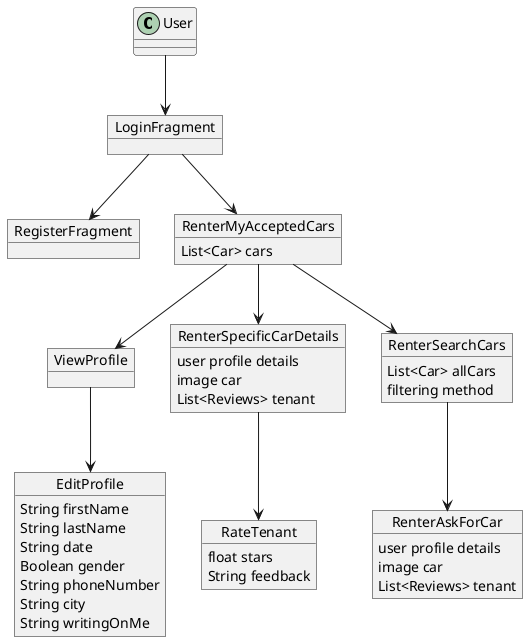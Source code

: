 @startuml
'https://plantuml.com/object-diagram
class User

object LoginFragment
object RegisterFragment
object ViewProfile
object EditProfile{
String firstName
String lastName
String date
Boolean gender
String phoneNumber
String city
String writingOnMe
}

object RateTenant{
float stars
String feedback
}

object RenterMyAcceptedCars{
List<Car> cars
}

object RenterSpecificCarDetails{
user profile details
image car
List<Reviews> tenant
}

object RenterSearchCars{
List<Car> allCars
filtering method
}
object RenterAskForCar{
user profile details
image car
List<Reviews> tenant
}

User --> LoginFragment
LoginFragment --> RegisterFragment
LoginFragment --> RenterMyAcceptedCars

RenterMyAcceptedCars --> RenterSearchCars
RenterSearchCars --> RenterAskForCar

RenterMyAcceptedCars --> RenterSpecificCarDetails
RenterSpecificCarDetails --> RateTenant

RenterMyAcceptedCars --> ViewProfile
ViewProfile --> EditProfile
@enduml
